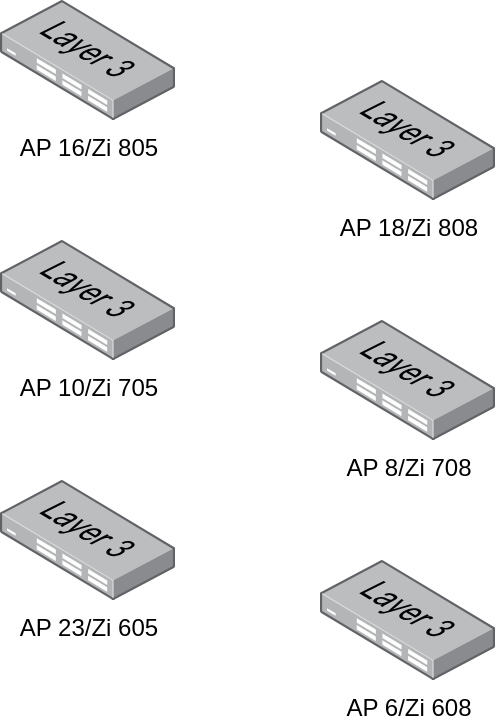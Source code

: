 <mxfile version="14.0.0" type="github">
  <diagram id="R2lEEEUBdFMjLlhIrx00" name="Page-1">
    <mxGraphModel dx="865" dy="456" grid="1" gridSize="10" guides="1" tooltips="1" connect="1" arrows="1" fold="1" page="1" pageScale="1" pageWidth="827" pageHeight="1169" math="0" shadow="0" extFonts="Permanent Marker^https://fonts.googleapis.com/css?family=Permanent+Marker">
      <root>
        <mxCell id="0" />
        <mxCell id="1" parent="0" />
        <mxCell id="6DqZ498Wy22EHyodnlSP-6" value="AP 16/Zi 805" style="points=[];aspect=fixed;html=1;align=center;shadow=0;dashed=0;image;image=img/lib/allied_telesis/switch/Switch_24_port_L3.svg;" vertex="1" parent="1">
          <mxGeometry x="510" y="50" width="87.53" height="60" as="geometry" />
        </mxCell>
        <mxCell id="6DqZ498Wy22EHyodnlSP-7" value="AP 18/Zi 808" style="points=[];aspect=fixed;html=1;align=center;shadow=0;dashed=0;image;image=img/lib/allied_telesis/switch/Switch_24_port_L3.svg;" vertex="1" parent="1">
          <mxGeometry x="670" y="90" width="87.53" height="60" as="geometry" />
        </mxCell>
        <mxCell id="6DqZ498Wy22EHyodnlSP-11" value="AP 10/Zi 705" style="points=[];aspect=fixed;html=1;align=center;shadow=0;dashed=0;image;image=img/lib/allied_telesis/switch/Switch_24_port_L3.svg;" vertex="1" parent="1">
          <mxGeometry x="510" y="170" width="87.53" height="60" as="geometry" />
        </mxCell>
        <mxCell id="6DqZ498Wy22EHyodnlSP-14" value="AP 8/Zi 708" style="points=[];aspect=fixed;html=1;align=center;shadow=0;dashed=0;image;image=img/lib/allied_telesis/switch/Switch_24_port_L3.svg;" vertex="1" parent="1">
          <mxGeometry x="670" y="210" width="87.53" height="60" as="geometry" />
        </mxCell>
        <mxCell id="6DqZ498Wy22EHyodnlSP-15" value="AP 23/Zi 605" style="points=[];aspect=fixed;html=1;align=center;shadow=0;dashed=0;image;image=img/lib/allied_telesis/switch/Switch_24_port_L3.svg;" vertex="1" parent="1">
          <mxGeometry x="510" y="290" width="87.53" height="60" as="geometry" />
        </mxCell>
        <mxCell id="6DqZ498Wy22EHyodnlSP-16" value="AP 6/Zi 608" style="points=[];aspect=fixed;html=1;align=center;shadow=0;dashed=0;image;image=img/lib/allied_telesis/switch/Switch_24_port_L3.svg;" vertex="1" parent="1">
          <mxGeometry x="670" y="330" width="87.53" height="60" as="geometry" />
        </mxCell>
      </root>
    </mxGraphModel>
  </diagram>
</mxfile>
